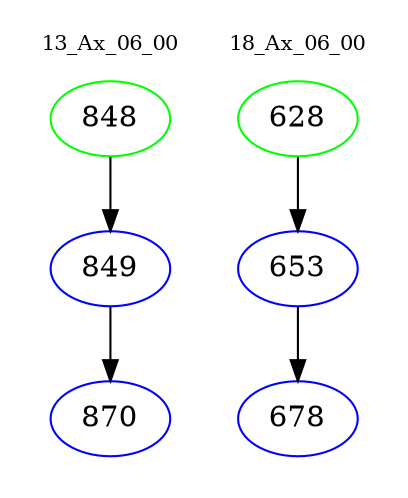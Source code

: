 digraph{
subgraph cluster_0 {
color = white
label = "13_Ax_06_00";
fontsize=10;
T0_848 [label="848", color="green"]
T0_848 -> T0_849 [color="black"]
T0_849 [label="849", color="blue"]
T0_849 -> T0_870 [color="black"]
T0_870 [label="870", color="blue"]
}
subgraph cluster_1 {
color = white
label = "18_Ax_06_00";
fontsize=10;
T1_628 [label="628", color="green"]
T1_628 -> T1_653 [color="black"]
T1_653 [label="653", color="blue"]
T1_653 -> T1_678 [color="black"]
T1_678 [label="678", color="blue"]
}
}
